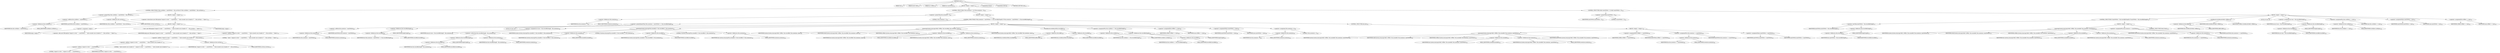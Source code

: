 digraph "write" {  
"484" [label = <(METHOD,write)<SUB>272</SUB>> ]
"62" [label = <(PARAM,this)<SUB>272</SUB>> ]
"485" [label = <(PARAM,byte[] wBuf)<SUB>272</SUB>> ]
"486" [label = <(PARAM,int wOffset)<SUB>272</SUB>> ]
"487" [label = <(PARAM,int numToWrite)<SUB>272</SUB>> ]
"488" [label = <(BLOCK,&lt;empty&gt;,&lt;empty&gt;)<SUB>272</SUB>> ]
"489" [label = <(CONTROL_STRUCTURE,if ((this.currBytes + numToWrite) &gt; this.currSize),if ((this.currBytes + numToWrite) &gt; this.currSize))<SUB>273</SUB>> ]
"490" [label = <(&lt;operator&gt;.greaterThan,(this.currBytes + numToWrite) &gt; this.currSize)<SUB>273</SUB>> ]
"491" [label = <(&lt;operator&gt;.addition,this.currBytes + numToWrite)<SUB>273</SUB>> ]
"492" [label = <(&lt;operator&gt;.fieldAccess,this.currBytes)<SUB>273</SUB>> ]
"61" [label = <(IDENTIFIER,this,this.currBytes + numToWrite)<SUB>273</SUB>> ]
"493" [label = <(FIELD_IDENTIFIER,currBytes,currBytes)<SUB>273</SUB>> ]
"494" [label = <(IDENTIFIER,numToWrite,this.currBytes + numToWrite)<SUB>273</SUB>> ]
"495" [label = <(&lt;operator&gt;.fieldAccess,this.currSize)<SUB>273</SUB>> ]
"63" [label = <(IDENTIFIER,this,(this.currBytes + numToWrite) &gt; this.currSize)<SUB>273</SUB>> ]
"496" [label = <(FIELD_IDENTIFIER,currSize,currSize)<SUB>273</SUB>> ]
"497" [label = <(BLOCK,&lt;empty&gt;,&lt;empty&gt;)<SUB>273</SUB>> ]
"498" [label = <(&lt;operator&gt;.throw,throw new IOException(&quot;request to write '&quot; + numToWrite + &quot;' bytes exceeds size in header of '&quot; + this.currSize + &quot;' bytes&quot;);)<SUB>274</SUB>> ]
"499" [label = <(BLOCK,&lt;empty&gt;,&lt;empty&gt;)<SUB>274</SUB>> ]
"500" [label = <(&lt;operator&gt;.assignment,&lt;empty&gt;)> ]
"501" [label = <(IDENTIFIER,$obj4,&lt;empty&gt;)> ]
"502" [label = <(&lt;operator&gt;.alloc,new IOException(&quot;request to write '&quot; + numToWrite + &quot;' bytes exceeds size in header of '&quot; + this.currSize + &quot;' bytes&quot;))<SUB>274</SUB>> ]
"503" [label = <(&lt;init&gt;,new IOException(&quot;request to write '&quot; + numToWrite + &quot;' bytes exceeds size in header of '&quot; + this.currSize + &quot;' bytes&quot;))<SUB>274</SUB>> ]
"504" [label = <(IDENTIFIER,$obj4,new IOException(&quot;request to write '&quot; + numToWrite + &quot;' bytes exceeds size in header of '&quot; + this.currSize + &quot;' bytes&quot;))> ]
"505" [label = <(&lt;operator&gt;.addition,&quot;request to write '&quot; + numToWrite + &quot;' bytes exceeds size in header of '&quot; + this.currSize + &quot;' bytes&quot;)<SUB>274</SUB>> ]
"506" [label = <(&lt;operator&gt;.addition,&quot;request to write '&quot; + numToWrite + &quot;' bytes exceeds size in header of '&quot; + this.currSize)<SUB>274</SUB>> ]
"507" [label = <(&lt;operator&gt;.addition,&quot;request to write '&quot; + numToWrite + &quot;' bytes exceeds size in header of '&quot;)<SUB>274</SUB>> ]
"508" [label = <(&lt;operator&gt;.addition,&quot;request to write '&quot; + numToWrite)<SUB>274</SUB>> ]
"509" [label = <(LITERAL,&quot;request to write '&quot;,&quot;request to write '&quot; + numToWrite)<SUB>274</SUB>> ]
"510" [label = <(IDENTIFIER,numToWrite,&quot;request to write '&quot; + numToWrite)<SUB>274</SUB>> ]
"511" [label = <(LITERAL,&quot;' bytes exceeds size in header of '&quot;,&quot;request to write '&quot; + numToWrite + &quot;' bytes exceeds size in header of '&quot;)<SUB>275</SUB>> ]
"512" [label = <(&lt;operator&gt;.fieldAccess,this.currSize)<SUB>276</SUB>> ]
"64" [label = <(IDENTIFIER,this,&quot;request to write '&quot; + numToWrite + &quot;' bytes exceeds size in header of '&quot; + this.currSize)<SUB>276</SUB>> ]
"513" [label = <(FIELD_IDENTIFIER,currSize,currSize)<SUB>276</SUB>> ]
"514" [label = <(LITERAL,&quot;' bytes&quot;,&quot;request to write '&quot; + numToWrite + &quot;' bytes exceeds size in header of '&quot; + this.currSize + &quot;' bytes&quot;)<SUB>276</SUB>> ]
"515" [label = <(IDENTIFIER,$obj4,&lt;empty&gt;)> ]
"516" [label = <(CONTROL_STRUCTURE,if (this.assemLen &gt; 0),if (this.assemLen &gt; 0))<SUB>287</SUB>> ]
"517" [label = <(&lt;operator&gt;.greaterThan,this.assemLen &gt; 0)<SUB>287</SUB>> ]
"518" [label = <(&lt;operator&gt;.fieldAccess,this.assemLen)<SUB>287</SUB>> ]
"65" [label = <(IDENTIFIER,this,this.assemLen &gt; 0)<SUB>287</SUB>> ]
"519" [label = <(FIELD_IDENTIFIER,assemLen,assemLen)<SUB>287</SUB>> ]
"520" [label = <(LITERAL,0,this.assemLen &gt; 0)<SUB>287</SUB>> ]
"521" [label = <(BLOCK,&lt;empty&gt;,&lt;empty&gt;)<SUB>287</SUB>> ]
"522" [label = <(CONTROL_STRUCTURE,if ((this.assemLen + numToWrite) &gt;= this.recordBuf.length),if ((this.assemLen + numToWrite) &gt;= this.recordBuf.length))<SUB>288</SUB>> ]
"523" [label = <(&lt;operator&gt;.greaterEqualsThan,(this.assemLen + numToWrite) &gt;= this.recordBuf.length)<SUB>288</SUB>> ]
"524" [label = <(&lt;operator&gt;.addition,this.assemLen + numToWrite)<SUB>288</SUB>> ]
"525" [label = <(&lt;operator&gt;.fieldAccess,this.assemLen)<SUB>288</SUB>> ]
"66" [label = <(IDENTIFIER,this,this.assemLen + numToWrite)<SUB>288</SUB>> ]
"526" [label = <(FIELD_IDENTIFIER,assemLen,assemLen)<SUB>288</SUB>> ]
"527" [label = <(IDENTIFIER,numToWrite,this.assemLen + numToWrite)<SUB>288</SUB>> ]
"528" [label = <(&lt;operator&gt;.fieldAccess,this.recordBuf.length)<SUB>288</SUB>> ]
"529" [label = <(&lt;operator&gt;.fieldAccess,this.recordBuf)<SUB>288</SUB>> ]
"67" [label = <(IDENTIFIER,this,(this.assemLen + numToWrite) &gt;= this.recordBuf.length)<SUB>288</SUB>> ]
"530" [label = <(FIELD_IDENTIFIER,recordBuf,recordBuf)<SUB>288</SUB>> ]
"531" [label = <(FIELD_IDENTIFIER,length,length)<SUB>288</SUB>> ]
"532" [label = <(BLOCK,&lt;empty&gt;,&lt;empty&gt;)<SUB>288</SUB>> ]
"533" [label = <(LOCAL,int aLen: int)> ]
"534" [label = <(&lt;operator&gt;.assignment,int aLen = this.recordBuf.length - this.assemLen)<SUB>289</SUB>> ]
"535" [label = <(IDENTIFIER,aLen,int aLen = this.recordBuf.length - this.assemLen)<SUB>289</SUB>> ]
"536" [label = <(&lt;operator&gt;.subtraction,this.recordBuf.length - this.assemLen)<SUB>289</SUB>> ]
"537" [label = <(&lt;operator&gt;.fieldAccess,this.recordBuf.length)<SUB>289</SUB>> ]
"538" [label = <(&lt;operator&gt;.fieldAccess,this.recordBuf)<SUB>289</SUB>> ]
"68" [label = <(IDENTIFIER,this,this.recordBuf.length - this.assemLen)<SUB>289</SUB>> ]
"539" [label = <(FIELD_IDENTIFIER,recordBuf,recordBuf)<SUB>289</SUB>> ]
"540" [label = <(FIELD_IDENTIFIER,length,length)<SUB>289</SUB>> ]
"541" [label = <(&lt;operator&gt;.fieldAccess,this.assemLen)<SUB>289</SUB>> ]
"69" [label = <(IDENTIFIER,this,this.recordBuf.length - this.assemLen)<SUB>289</SUB>> ]
"542" [label = <(FIELD_IDENTIFIER,assemLen,assemLen)<SUB>289</SUB>> ]
"543" [label = <(arraycopy,System.arraycopy(this.assemBuf, 0, this.recordBuf, 0, this.assemLen))<SUB>291</SUB>> ]
"544" [label = <(IDENTIFIER,System,System.arraycopy(this.assemBuf, 0, this.recordBuf, 0, this.assemLen))<SUB>291</SUB>> ]
"545" [label = <(&lt;operator&gt;.fieldAccess,this.assemBuf)<SUB>291</SUB>> ]
"70" [label = <(IDENTIFIER,this,System.arraycopy(this.assemBuf, 0, this.recordBuf, 0, this.assemLen))<SUB>291</SUB>> ]
"546" [label = <(FIELD_IDENTIFIER,assemBuf,assemBuf)<SUB>291</SUB>> ]
"547" [label = <(LITERAL,0,System.arraycopy(this.assemBuf, 0, this.recordBuf, 0, this.assemLen))<SUB>291</SUB>> ]
"548" [label = <(&lt;operator&gt;.fieldAccess,this.recordBuf)<SUB>291</SUB>> ]
"71" [label = <(IDENTIFIER,this,System.arraycopy(this.assemBuf, 0, this.recordBuf, 0, this.assemLen))<SUB>291</SUB>> ]
"549" [label = <(FIELD_IDENTIFIER,recordBuf,recordBuf)<SUB>291</SUB>> ]
"550" [label = <(LITERAL,0,System.arraycopy(this.assemBuf, 0, this.recordBuf, 0, this.assemLen))<SUB>291</SUB>> ]
"551" [label = <(&lt;operator&gt;.fieldAccess,this.assemLen)<SUB>292</SUB>> ]
"72" [label = <(IDENTIFIER,this,System.arraycopy(this.assemBuf, 0, this.recordBuf, 0, this.assemLen))<SUB>292</SUB>> ]
"552" [label = <(FIELD_IDENTIFIER,assemLen,assemLen)<SUB>292</SUB>> ]
"553" [label = <(arraycopy,System.arraycopy(wBuf, wOffset, this.recordBuf, this.assemLen, aLen))<SUB>293</SUB>> ]
"554" [label = <(IDENTIFIER,System,System.arraycopy(wBuf, wOffset, this.recordBuf, this.assemLen, aLen))<SUB>293</SUB>> ]
"555" [label = <(IDENTIFIER,wBuf,System.arraycopy(wBuf, wOffset, this.recordBuf, this.assemLen, aLen))<SUB>293</SUB>> ]
"556" [label = <(IDENTIFIER,wOffset,System.arraycopy(wBuf, wOffset, this.recordBuf, this.assemLen, aLen))<SUB>293</SUB>> ]
"557" [label = <(&lt;operator&gt;.fieldAccess,this.recordBuf)<SUB>293</SUB>> ]
"73" [label = <(IDENTIFIER,this,System.arraycopy(wBuf, wOffset, this.recordBuf, this.assemLen, aLen))<SUB>293</SUB>> ]
"558" [label = <(FIELD_IDENTIFIER,recordBuf,recordBuf)<SUB>293</SUB>> ]
"559" [label = <(&lt;operator&gt;.fieldAccess,this.assemLen)<SUB>294</SUB>> ]
"74" [label = <(IDENTIFIER,this,System.arraycopy(wBuf, wOffset, this.recordBuf, this.assemLen, aLen))<SUB>294</SUB>> ]
"560" [label = <(FIELD_IDENTIFIER,assemLen,assemLen)<SUB>294</SUB>> ]
"561" [label = <(IDENTIFIER,aLen,System.arraycopy(wBuf, wOffset, this.recordBuf, this.assemLen, aLen))<SUB>294</SUB>> ]
"562" [label = <(writeRecord,writeRecord(this.recordBuf))<SUB>295</SUB>> ]
"563" [label = <(&lt;operator&gt;.fieldAccess,this.buffer)<SUB>295</SUB>> ]
"76" [label = <(IDENTIFIER,this,writeRecord(this.recordBuf))<SUB>295</SUB>> ]
"564" [label = <(FIELD_IDENTIFIER,buffer,buffer)<SUB>295</SUB>> ]
"565" [label = <(&lt;operator&gt;.fieldAccess,this.recordBuf)<SUB>295</SUB>> ]
"75" [label = <(IDENTIFIER,this,writeRecord(this.recordBuf))<SUB>295</SUB>> ]
"566" [label = <(FIELD_IDENTIFIER,recordBuf,recordBuf)<SUB>295</SUB>> ]
"567" [label = <(&lt;operator&gt;.assignmentPlus,this.currBytes += this.recordBuf.length)<SUB>297</SUB>> ]
"568" [label = <(&lt;operator&gt;.fieldAccess,this.currBytes)<SUB>297</SUB>> ]
"77" [label = <(IDENTIFIER,this,this.currBytes += this.recordBuf.length)<SUB>297</SUB>> ]
"569" [label = <(FIELD_IDENTIFIER,currBytes,currBytes)<SUB>297</SUB>> ]
"570" [label = <(&lt;operator&gt;.fieldAccess,this.recordBuf.length)<SUB>297</SUB>> ]
"571" [label = <(&lt;operator&gt;.fieldAccess,this.recordBuf)<SUB>297</SUB>> ]
"78" [label = <(IDENTIFIER,this,this.currBytes += this.recordBuf.length)<SUB>297</SUB>> ]
"572" [label = <(FIELD_IDENTIFIER,recordBuf,recordBuf)<SUB>297</SUB>> ]
"573" [label = <(FIELD_IDENTIFIER,length,length)<SUB>297</SUB>> ]
"574" [label = <(&lt;operator&gt;.assignmentPlus,wOffset += aLen)<SUB>298</SUB>> ]
"575" [label = <(IDENTIFIER,wOffset,wOffset += aLen)<SUB>298</SUB>> ]
"576" [label = <(IDENTIFIER,aLen,wOffset += aLen)<SUB>298</SUB>> ]
"577" [label = <(&lt;operator&gt;.assignmentMinus,numToWrite -= aLen)<SUB>299</SUB>> ]
"578" [label = <(IDENTIFIER,numToWrite,numToWrite -= aLen)<SUB>299</SUB>> ]
"579" [label = <(IDENTIFIER,aLen,numToWrite -= aLen)<SUB>299</SUB>> ]
"580" [label = <(&lt;operator&gt;.assignment,this.assemLen = 0)<SUB>300</SUB>> ]
"581" [label = <(&lt;operator&gt;.fieldAccess,this.assemLen)<SUB>300</SUB>> ]
"79" [label = <(IDENTIFIER,this,this.assemLen = 0)<SUB>300</SUB>> ]
"582" [label = <(FIELD_IDENTIFIER,assemLen,assemLen)<SUB>300</SUB>> ]
"583" [label = <(LITERAL,0,this.assemLen = 0)<SUB>300</SUB>> ]
"584" [label = <(CONTROL_STRUCTURE,else,else)<SUB>301</SUB>> ]
"585" [label = <(BLOCK,&lt;empty&gt;,&lt;empty&gt;)<SUB>301</SUB>> ]
"586" [label = <(arraycopy,System.arraycopy(wBuf, wOffset, this.assemBuf, this.assemLen, numToWrite))<SUB>302</SUB>> ]
"587" [label = <(IDENTIFIER,System,System.arraycopy(wBuf, wOffset, this.assemBuf, this.assemLen, numToWrite))<SUB>302</SUB>> ]
"588" [label = <(IDENTIFIER,wBuf,System.arraycopy(wBuf, wOffset, this.assemBuf, this.assemLen, numToWrite))<SUB>302</SUB>> ]
"589" [label = <(IDENTIFIER,wOffset,System.arraycopy(wBuf, wOffset, this.assemBuf, this.assemLen, numToWrite))<SUB>302</SUB>> ]
"590" [label = <(&lt;operator&gt;.fieldAccess,this.assemBuf)<SUB>302</SUB>> ]
"80" [label = <(IDENTIFIER,this,System.arraycopy(wBuf, wOffset, this.assemBuf, this.assemLen, numToWrite))<SUB>302</SUB>> ]
"591" [label = <(FIELD_IDENTIFIER,assemBuf,assemBuf)<SUB>302</SUB>> ]
"592" [label = <(&lt;operator&gt;.fieldAccess,this.assemLen)<SUB>302</SUB>> ]
"81" [label = <(IDENTIFIER,this,System.arraycopy(wBuf, wOffset, this.assemBuf, this.assemLen, numToWrite))<SUB>302</SUB>> ]
"593" [label = <(FIELD_IDENTIFIER,assemLen,assemLen)<SUB>302</SUB>> ]
"594" [label = <(IDENTIFIER,numToWrite,System.arraycopy(wBuf, wOffset, this.assemBuf, this.assemLen, numToWrite))<SUB>303</SUB>> ]
"595" [label = <(&lt;operator&gt;.assignmentPlus,wOffset += numToWrite)<SUB>305</SUB>> ]
"596" [label = <(IDENTIFIER,wOffset,wOffset += numToWrite)<SUB>305</SUB>> ]
"597" [label = <(IDENTIFIER,numToWrite,wOffset += numToWrite)<SUB>305</SUB>> ]
"598" [label = <(&lt;operator&gt;.assignmentPlus,this.assemLen += numToWrite)<SUB>306</SUB>> ]
"599" [label = <(&lt;operator&gt;.fieldAccess,this.assemLen)<SUB>306</SUB>> ]
"82" [label = <(IDENTIFIER,this,this.assemLen += numToWrite)<SUB>306</SUB>> ]
"600" [label = <(FIELD_IDENTIFIER,assemLen,assemLen)<SUB>306</SUB>> ]
"601" [label = <(IDENTIFIER,numToWrite,this.assemLen += numToWrite)<SUB>306</SUB>> ]
"602" [label = <(&lt;operator&gt;.assignmentMinus,numToWrite -= numToWrite)<SUB>307</SUB>> ]
"603" [label = <(IDENTIFIER,numToWrite,numToWrite -= numToWrite)<SUB>307</SUB>> ]
"604" [label = <(IDENTIFIER,numToWrite,numToWrite -= numToWrite)<SUB>307</SUB>> ]
"605" [label = <(CONTROL_STRUCTURE,while (numToWrite &gt; 0),while (numToWrite &gt; 0))<SUB>316</SUB>> ]
"606" [label = <(&lt;operator&gt;.greaterThan,numToWrite &gt; 0)<SUB>316</SUB>> ]
"607" [label = <(IDENTIFIER,numToWrite,numToWrite &gt; 0)<SUB>316</SUB>> ]
"608" [label = <(LITERAL,0,numToWrite &gt; 0)<SUB>316</SUB>> ]
"609" [label = <(BLOCK,&lt;empty&gt;,&lt;empty&gt;)<SUB>316</SUB>> ]
"610" [label = <(CONTROL_STRUCTURE,if (numToWrite &lt; this.recordBuf.length),if (numToWrite &lt; this.recordBuf.length))<SUB>317</SUB>> ]
"611" [label = <(&lt;operator&gt;.lessThan,numToWrite &lt; this.recordBuf.length)<SUB>317</SUB>> ]
"612" [label = <(IDENTIFIER,numToWrite,numToWrite &lt; this.recordBuf.length)<SUB>317</SUB>> ]
"613" [label = <(&lt;operator&gt;.fieldAccess,this.recordBuf.length)<SUB>317</SUB>> ]
"614" [label = <(&lt;operator&gt;.fieldAccess,this.recordBuf)<SUB>317</SUB>> ]
"83" [label = <(IDENTIFIER,this,numToWrite &lt; this.recordBuf.length)<SUB>317</SUB>> ]
"615" [label = <(FIELD_IDENTIFIER,recordBuf,recordBuf)<SUB>317</SUB>> ]
"616" [label = <(FIELD_IDENTIFIER,length,length)<SUB>317</SUB>> ]
"617" [label = <(BLOCK,&lt;empty&gt;,&lt;empty&gt;)<SUB>317</SUB>> ]
"618" [label = <(arraycopy,System.arraycopy(wBuf, wOffset, this.assemBuf, this.assemLen, numToWrite))<SUB>318</SUB>> ]
"619" [label = <(IDENTIFIER,System,System.arraycopy(wBuf, wOffset, this.assemBuf, this.assemLen, numToWrite))<SUB>318</SUB>> ]
"620" [label = <(IDENTIFIER,wBuf,System.arraycopy(wBuf, wOffset, this.assemBuf, this.assemLen, numToWrite))<SUB>318</SUB>> ]
"621" [label = <(IDENTIFIER,wOffset,System.arraycopy(wBuf, wOffset, this.assemBuf, this.assemLen, numToWrite))<SUB>318</SUB>> ]
"622" [label = <(&lt;operator&gt;.fieldAccess,this.assemBuf)<SUB>318</SUB>> ]
"84" [label = <(IDENTIFIER,this,System.arraycopy(wBuf, wOffset, this.assemBuf, this.assemLen, numToWrite))<SUB>318</SUB>> ]
"623" [label = <(FIELD_IDENTIFIER,assemBuf,assemBuf)<SUB>318</SUB>> ]
"624" [label = <(&lt;operator&gt;.fieldAccess,this.assemLen)<SUB>318</SUB>> ]
"85" [label = <(IDENTIFIER,this,System.arraycopy(wBuf, wOffset, this.assemBuf, this.assemLen, numToWrite))<SUB>318</SUB>> ]
"625" [label = <(FIELD_IDENTIFIER,assemLen,assemLen)<SUB>318</SUB>> ]
"626" [label = <(IDENTIFIER,numToWrite,System.arraycopy(wBuf, wOffset, this.assemBuf, this.assemLen, numToWrite))<SUB>319</SUB>> ]
"627" [label = <(&lt;operator&gt;.assignmentPlus,this.assemLen += numToWrite)<SUB>321</SUB>> ]
"628" [label = <(&lt;operator&gt;.fieldAccess,this.assemLen)<SUB>321</SUB>> ]
"86" [label = <(IDENTIFIER,this,this.assemLen += numToWrite)<SUB>321</SUB>> ]
"629" [label = <(FIELD_IDENTIFIER,assemLen,assemLen)<SUB>321</SUB>> ]
"630" [label = <(IDENTIFIER,numToWrite,this.assemLen += numToWrite)<SUB>321</SUB>> ]
"631" [label = <(CONTROL_STRUCTURE,break;,break;)<SUB>323</SUB>> ]
"632" [label = <(writeRecord,writeRecord(wBuf, wOffset))<SUB>326</SUB>> ]
"633" [label = <(&lt;operator&gt;.fieldAccess,this.buffer)<SUB>326</SUB>> ]
"87" [label = <(IDENTIFIER,this,writeRecord(wBuf, wOffset))<SUB>326</SUB>> ]
"634" [label = <(FIELD_IDENTIFIER,buffer,buffer)<SUB>326</SUB>> ]
"635" [label = <(IDENTIFIER,wBuf,writeRecord(wBuf, wOffset))<SUB>326</SUB>> ]
"636" [label = <(IDENTIFIER,wOffset,writeRecord(wBuf, wOffset))<SUB>326</SUB>> ]
"637" [label = <(LOCAL,int num: int)> ]
"638" [label = <(&lt;operator&gt;.assignment,int num = this.recordBuf.length)<SUB>328</SUB>> ]
"639" [label = <(IDENTIFIER,num,int num = this.recordBuf.length)<SUB>328</SUB>> ]
"640" [label = <(&lt;operator&gt;.fieldAccess,this.recordBuf.length)<SUB>328</SUB>> ]
"641" [label = <(&lt;operator&gt;.fieldAccess,this.recordBuf)<SUB>328</SUB>> ]
"88" [label = <(IDENTIFIER,this,int num = this.recordBuf.length)<SUB>328</SUB>> ]
"642" [label = <(FIELD_IDENTIFIER,recordBuf,recordBuf)<SUB>328</SUB>> ]
"643" [label = <(FIELD_IDENTIFIER,length,length)<SUB>328</SUB>> ]
"644" [label = <(&lt;operator&gt;.assignmentPlus,this.currBytes += num)<SUB>330</SUB>> ]
"645" [label = <(&lt;operator&gt;.fieldAccess,this.currBytes)<SUB>330</SUB>> ]
"89" [label = <(IDENTIFIER,this,this.currBytes += num)<SUB>330</SUB>> ]
"646" [label = <(FIELD_IDENTIFIER,currBytes,currBytes)<SUB>330</SUB>> ]
"647" [label = <(IDENTIFIER,num,this.currBytes += num)<SUB>330</SUB>> ]
"648" [label = <(&lt;operator&gt;.assignmentMinus,numToWrite -= num)<SUB>331</SUB>> ]
"649" [label = <(IDENTIFIER,numToWrite,numToWrite -= num)<SUB>331</SUB>> ]
"650" [label = <(IDENTIFIER,num,numToWrite -= num)<SUB>331</SUB>> ]
"651" [label = <(&lt;operator&gt;.assignmentPlus,wOffset += num)<SUB>332</SUB>> ]
"652" [label = <(IDENTIFIER,wOffset,wOffset += num)<SUB>332</SUB>> ]
"653" [label = <(IDENTIFIER,num,wOffset += num)<SUB>332</SUB>> ]
"654" [label = <(MODIFIER,PUBLIC)> ]
"655" [label = <(MODIFIER,VIRTUAL)> ]
"656" [label = <(METHOD_RETURN,void)<SUB>272</SUB>> ]
  "484" -> "62" 
  "484" -> "485" 
  "484" -> "486" 
  "484" -> "487" 
  "484" -> "488" 
  "484" -> "654" 
  "484" -> "655" 
  "484" -> "656" 
  "488" -> "489" 
  "488" -> "516" 
  "488" -> "605" 
  "489" -> "490" 
  "489" -> "497" 
  "490" -> "491" 
  "490" -> "495" 
  "491" -> "492" 
  "491" -> "494" 
  "492" -> "61" 
  "492" -> "493" 
  "495" -> "63" 
  "495" -> "496" 
  "497" -> "498" 
  "498" -> "499" 
  "499" -> "500" 
  "499" -> "503" 
  "499" -> "515" 
  "500" -> "501" 
  "500" -> "502" 
  "503" -> "504" 
  "503" -> "505" 
  "505" -> "506" 
  "505" -> "514" 
  "506" -> "507" 
  "506" -> "512" 
  "507" -> "508" 
  "507" -> "511" 
  "508" -> "509" 
  "508" -> "510" 
  "512" -> "64" 
  "512" -> "513" 
  "516" -> "517" 
  "516" -> "521" 
  "517" -> "518" 
  "517" -> "520" 
  "518" -> "65" 
  "518" -> "519" 
  "521" -> "522" 
  "522" -> "523" 
  "522" -> "532" 
  "522" -> "584" 
  "523" -> "524" 
  "523" -> "528" 
  "524" -> "525" 
  "524" -> "527" 
  "525" -> "66" 
  "525" -> "526" 
  "528" -> "529" 
  "528" -> "531" 
  "529" -> "67" 
  "529" -> "530" 
  "532" -> "533" 
  "532" -> "534" 
  "532" -> "543" 
  "532" -> "553" 
  "532" -> "562" 
  "532" -> "567" 
  "532" -> "574" 
  "532" -> "577" 
  "532" -> "580" 
  "534" -> "535" 
  "534" -> "536" 
  "536" -> "537" 
  "536" -> "541" 
  "537" -> "538" 
  "537" -> "540" 
  "538" -> "68" 
  "538" -> "539" 
  "541" -> "69" 
  "541" -> "542" 
  "543" -> "544" 
  "543" -> "545" 
  "543" -> "547" 
  "543" -> "548" 
  "543" -> "550" 
  "543" -> "551" 
  "545" -> "70" 
  "545" -> "546" 
  "548" -> "71" 
  "548" -> "549" 
  "551" -> "72" 
  "551" -> "552" 
  "553" -> "554" 
  "553" -> "555" 
  "553" -> "556" 
  "553" -> "557" 
  "553" -> "559" 
  "553" -> "561" 
  "557" -> "73" 
  "557" -> "558" 
  "559" -> "74" 
  "559" -> "560" 
  "562" -> "563" 
  "562" -> "565" 
  "563" -> "76" 
  "563" -> "564" 
  "565" -> "75" 
  "565" -> "566" 
  "567" -> "568" 
  "567" -> "570" 
  "568" -> "77" 
  "568" -> "569" 
  "570" -> "571" 
  "570" -> "573" 
  "571" -> "78" 
  "571" -> "572" 
  "574" -> "575" 
  "574" -> "576" 
  "577" -> "578" 
  "577" -> "579" 
  "580" -> "581" 
  "580" -> "583" 
  "581" -> "79" 
  "581" -> "582" 
  "584" -> "585" 
  "585" -> "586" 
  "585" -> "595" 
  "585" -> "598" 
  "585" -> "602" 
  "586" -> "587" 
  "586" -> "588" 
  "586" -> "589" 
  "586" -> "590" 
  "586" -> "592" 
  "586" -> "594" 
  "590" -> "80" 
  "590" -> "591" 
  "592" -> "81" 
  "592" -> "593" 
  "595" -> "596" 
  "595" -> "597" 
  "598" -> "599" 
  "598" -> "601" 
  "599" -> "82" 
  "599" -> "600" 
  "602" -> "603" 
  "602" -> "604" 
  "605" -> "606" 
  "605" -> "609" 
  "606" -> "607" 
  "606" -> "608" 
  "609" -> "610" 
  "609" -> "632" 
  "609" -> "637" 
  "609" -> "638" 
  "609" -> "644" 
  "609" -> "648" 
  "609" -> "651" 
  "610" -> "611" 
  "610" -> "617" 
  "611" -> "612" 
  "611" -> "613" 
  "613" -> "614" 
  "613" -> "616" 
  "614" -> "83" 
  "614" -> "615" 
  "617" -> "618" 
  "617" -> "627" 
  "617" -> "631" 
  "618" -> "619" 
  "618" -> "620" 
  "618" -> "621" 
  "618" -> "622" 
  "618" -> "624" 
  "618" -> "626" 
  "622" -> "84" 
  "622" -> "623" 
  "624" -> "85" 
  "624" -> "625" 
  "627" -> "628" 
  "627" -> "630" 
  "628" -> "86" 
  "628" -> "629" 
  "632" -> "633" 
  "632" -> "635" 
  "632" -> "636" 
  "633" -> "87" 
  "633" -> "634" 
  "638" -> "639" 
  "638" -> "640" 
  "640" -> "641" 
  "640" -> "643" 
  "641" -> "88" 
  "641" -> "642" 
  "644" -> "645" 
  "644" -> "647" 
  "645" -> "89" 
  "645" -> "646" 
  "648" -> "649" 
  "648" -> "650" 
  "651" -> "652" 
  "651" -> "653" 
}
